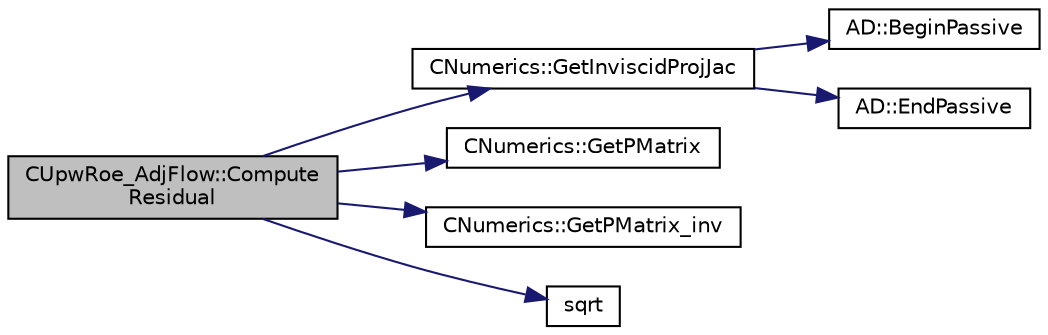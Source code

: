 digraph "CUpwRoe_AdjFlow::ComputeResidual"
{
 // LATEX_PDF_SIZE
  edge [fontname="Helvetica",fontsize="10",labelfontname="Helvetica",labelfontsize="10"];
  node [fontname="Helvetica",fontsize="10",shape=record];
  rankdir="LR";
  Node1 [label="CUpwRoe_AdjFlow::Compute\lResidual",height=0.2,width=0.4,color="black", fillcolor="grey75", style="filled", fontcolor="black",tooltip="Compute the adjoint Roe's flux between two nodes i and j."];
  Node1 -> Node2 [color="midnightblue",fontsize="10",style="solid",fontname="Helvetica"];
  Node2 [label="CNumerics::GetInviscidProjJac",height=0.2,width=0.4,color="black", fillcolor="white", style="filled",URL="$classCNumerics.html#aa5c49df663f9dce38e2073ef22580099",tooltip="Compute the projection of the inviscid Jacobian matrices."];
  Node2 -> Node3 [color="midnightblue",fontsize="10",style="solid",fontname="Helvetica"];
  Node3 [label="AD::BeginPassive",height=0.2,width=0.4,color="black", fillcolor="white", style="filled",URL="$namespaceAD.html#a17303e0b54570243d54732b02655f9a5",tooltip="Start a passive region, i.e. stop recording."];
  Node2 -> Node4 [color="midnightblue",fontsize="10",style="solid",fontname="Helvetica"];
  Node4 [label="AD::EndPassive",height=0.2,width=0.4,color="black", fillcolor="white", style="filled",URL="$namespaceAD.html#af5a5809a923faf03119828c329bc2db7",tooltip="End a passive region, i.e. start recording if we were recording before."];
  Node1 -> Node5 [color="midnightblue",fontsize="10",style="solid",fontname="Helvetica"];
  Node5 [label="CNumerics::GetPMatrix",height=0.2,width=0.4,color="black", fillcolor="white", style="filled",URL="$classCNumerics.html#a0cdc123e57a6bfc79f12bbdc0d26fe72",tooltip="Computation of the matrix P for a generic fluid model."];
  Node1 -> Node6 [color="midnightblue",fontsize="10",style="solid",fontname="Helvetica"];
  Node6 [label="CNumerics::GetPMatrix_inv",height=0.2,width=0.4,color="black", fillcolor="white", style="filled",URL="$classCNumerics.html#a668f0459f14870291b9ff0cc3a916f35",tooltip="Computation of the matrix P^{-1}, this matrix diagonalize the conservative Jacobians in the form $P^{..."];
  Node1 -> Node7 [color="midnightblue",fontsize="10",style="solid",fontname="Helvetica"];
  Node7 [label="sqrt",height=0.2,width=0.4,color="black", fillcolor="white", style="filled",URL="$group__SIMD.html#ga54a1925ab40fb4249ea255072520de35",tooltip=" "];
}
